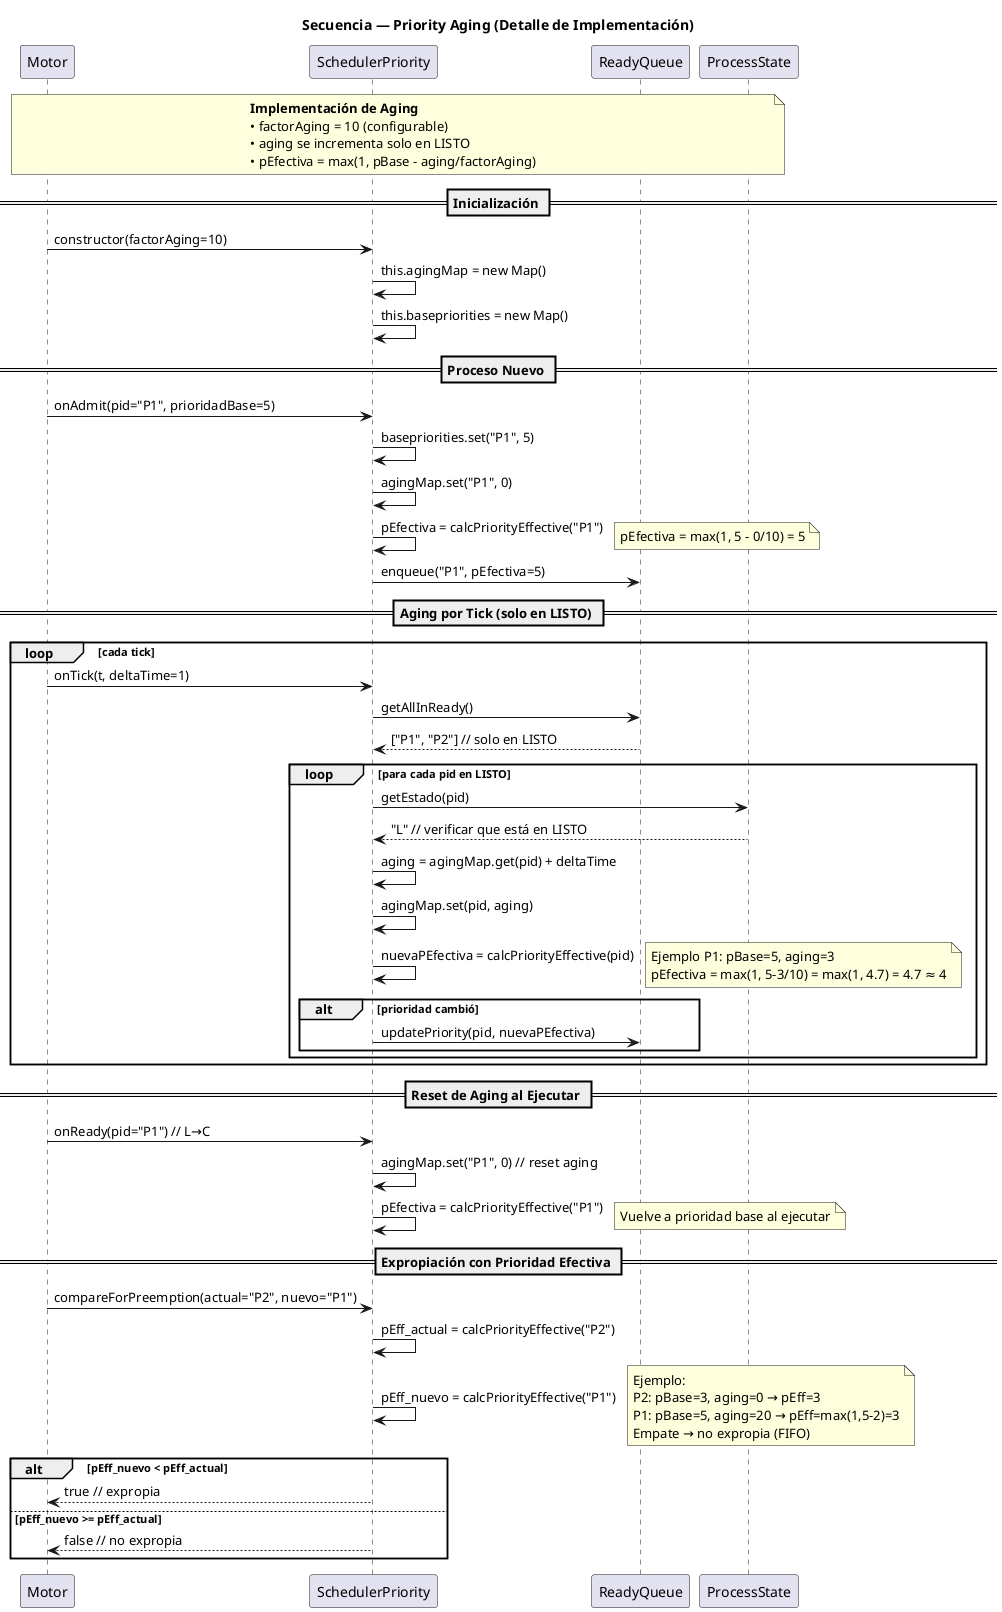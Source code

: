 @startuml secuencia-priority-aging-detalle
title Secuencia — Priority Aging (Detalle de Implementación)

participant "Motor" as M
participant "SchedulerPriority" as SP  
participant "ReadyQueue" as RQ
participant "ProcessState" as PS

note over M, PS
**Implementación de Aging**
• factorAging = 10 (configurable)
• aging se incrementa solo en LISTO
• pEfectiva = max(1, pBase - aging/factorAging)
end note

== Inicialización ==
M -> SP: constructor(factorAging=10)
SP -> SP: this.agingMap = new Map()
SP -> SP: this.basepriorities = new Map()

== Proceso Nuevo ==
M -> SP: onAdmit(pid="P1", prioridadBase=5)
SP -> SP: basepriorities.set("P1", 5)
SP -> SP: agingMap.set("P1", 0)
SP -> SP: pEfectiva = calcPriorityEffective("P1")
note right: pEfectiva = max(1, 5 - 0/10) = 5
SP -> RQ: enqueue("P1", pEfectiva=5)

== Aging por Tick (solo en LISTO) ==
loop cada tick
  M -> SP: onTick(t, deltaTime=1)
  SP -> RQ: getAllInReady()
  RQ --> SP: ["P1", "P2"] // solo en LISTO
  
  loop para cada pid en LISTO
    SP -> PS: getEstado(pid)
    PS --> SP: "L" // verificar que está en LISTO
    
    SP -> SP: aging = agingMap.get(pid) + deltaTime
    SP -> SP: agingMap.set(pid, aging)
    SP -> SP: nuevaPEfectiva = calcPriorityEffective(pid)
    note right
    Ejemplo P1: pBase=5, aging=3
    pEfectiva = max(1, 5-3/10) = max(1, 4.7) = 4.7 ≈ 4
    end note
    
    alt prioridad cambió
      SP -> RQ: updatePriority(pid, nuevaPEfectiva)
    end
  end
end

== Reset de Aging al Ejecutar ==
M -> SP: onReady(pid="P1") // L→C
SP -> SP: agingMap.set("P1", 0) // reset aging
SP -> SP: pEfectiva = calcPriorityEffective("P1") 
note right: Vuelve a prioridad base al ejecutar

== Expropiación con Prioridad Efectiva ==
M -> SP: compareForPreemption(actual="P2", nuevo="P1")
SP -> SP: pEff_actual = calcPriorityEffective("P2")
SP -> SP: pEff_nuevo = calcPriorityEffective("P1") 
note right
Ejemplo:
P2: pBase=3, aging=0 → pEff=3
P1: pBase=5, aging=20 → pEff=max(1,5-2)=3
Empate → no expropia (FIFO)
end note

alt pEff_nuevo < pEff_actual
  SP --> M: true // expropia
else pEff_nuevo >= pEff_actual  
  SP --> M: false // no expropia
end

@enduml